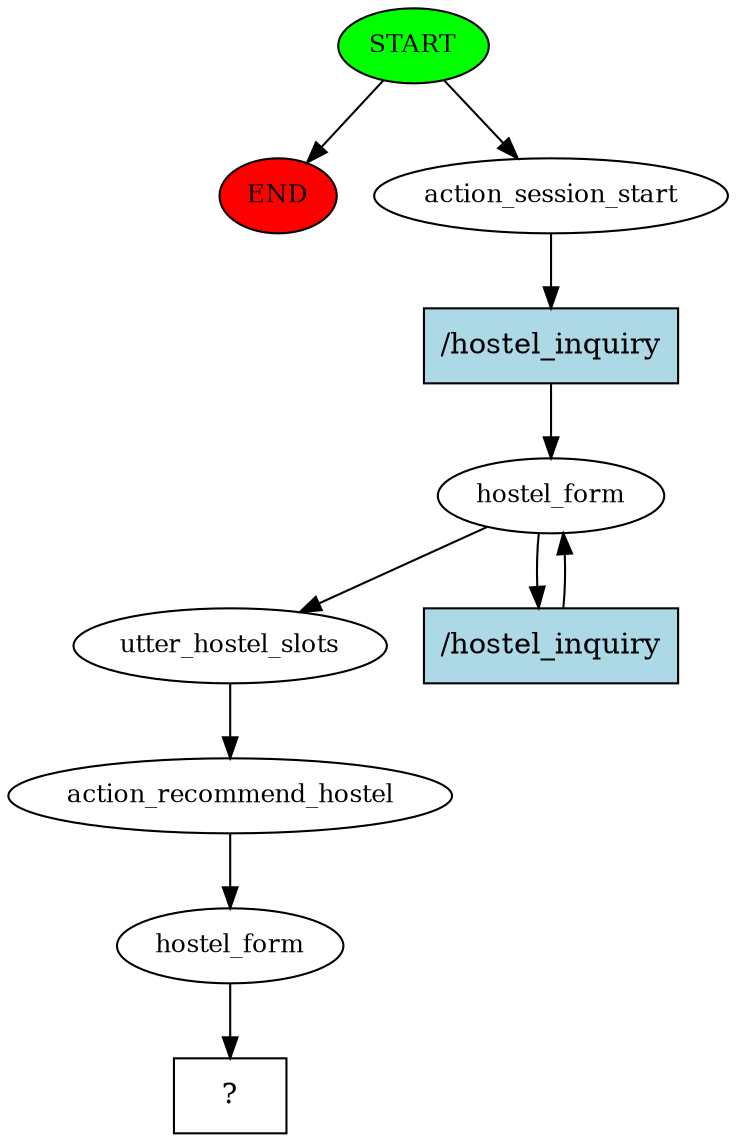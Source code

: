 digraph  {
0 [class="start active", fillcolor=green, fontsize=12, label=START, style=filled];
"-1" [class=end, fillcolor=red, fontsize=12, label=END, style=filled];
1 [class=active, fontsize=12, label=action_session_start];
2 [class=active, fontsize=12, label=hostel_form];
7 [class=active, fontsize=12, label=utter_hostel_slots];
8 [class=active, fontsize=12, label=action_recommend_hostel];
9 [class=active, fontsize=12, label=hostel_form];
10 [class="intent dashed active", label="  ?  ", shape=rect];
11 [class="intent active", fillcolor=lightblue, label="/hostel_inquiry", shape=rect, style=filled];
12 [class="intent active", fillcolor=lightblue, label="/hostel_inquiry", shape=rect, style=filled];
0 -> "-1"  [class="", key=NONE, label=""];
0 -> 1  [class=active, key=NONE, label=""];
1 -> 11  [class=active, key=0];
2 -> 7  [class=active, key=NONE, label=""];
2 -> 12  [class=active, key=0];
7 -> 8  [class=active, key=NONE, label=""];
8 -> 9  [class=active, key=NONE, label=""];
9 -> 10  [class=active, key=NONE, label=""];
11 -> 2  [class=active, key=0];
12 -> 2  [class=active, key=0];
}
